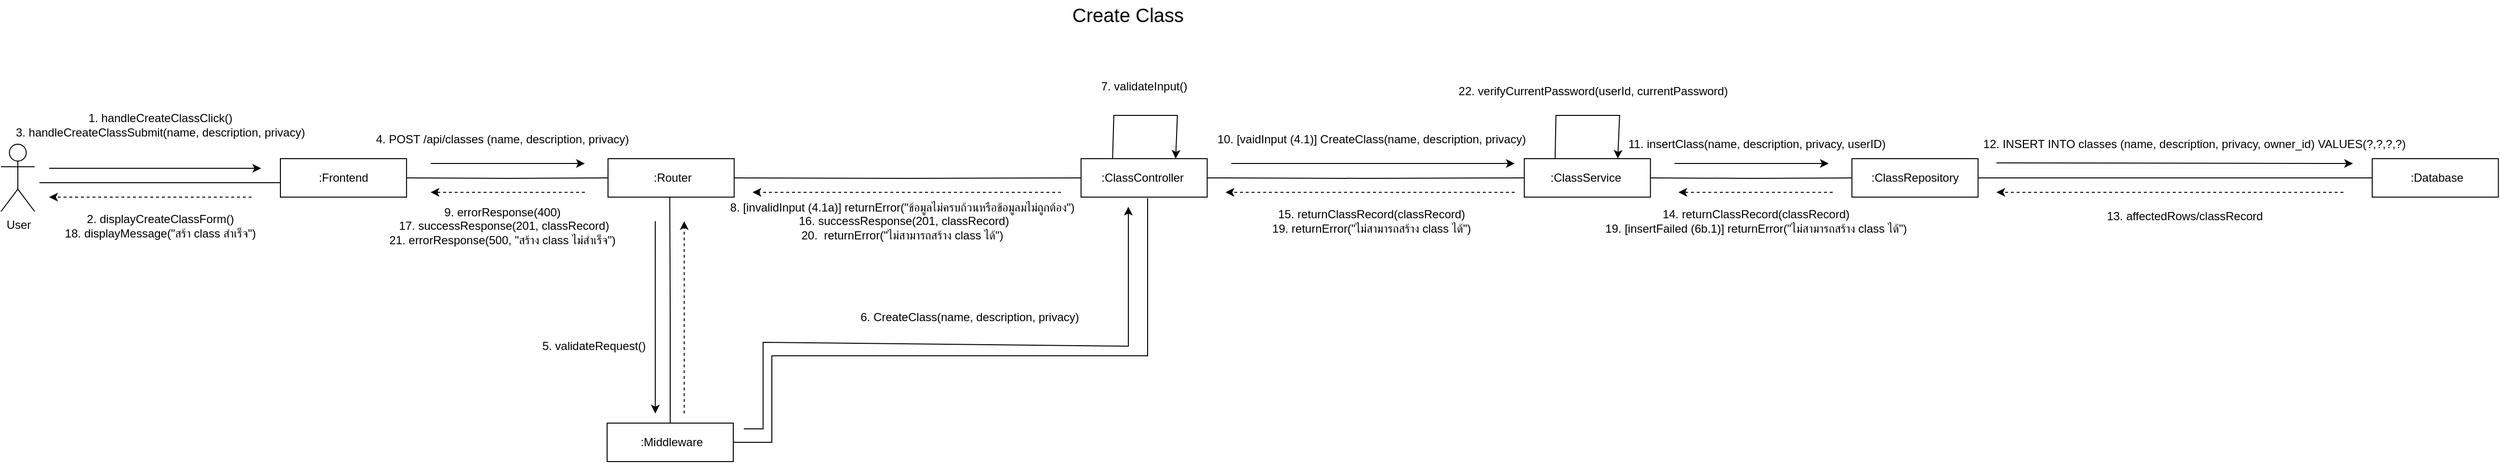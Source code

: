 <mxfile version="20.5.3" type="embed"><diagram id="23iRSUPoRavnBvh4doch" name="Page-1"><mxGraphModel dx="226" dy="-565" grid="1" gridSize="10" guides="1" tooltips="1" connect="1" arrows="1" fold="1" page="1" pageScale="1" pageWidth="827" pageHeight="1169" math="0" shadow="0"><root><mxCell id="0"/><mxCell id="1" parent="0"/><mxCell id="54" style="edgeStyle=orthogonalEdgeStyle;rounded=0;orthogonalLoop=1;jettySize=auto;html=1;entryX=0;entryY=0.5;entryDx=0;entryDy=0;endArrow=none;startFill=0;" edge="1" parent="1"><mxGeometry relative="1" as="geometry"><mxPoint x="720" y="1670" as="sourcePoint"/><mxPoint x="970" y="1670" as="targetPoint"/></mxGeometry></mxCell><mxCell id="55" value="User" style="shape=umlActor;verticalLabelPosition=bottom;verticalAlign=top;html=1;outlineConnect=0;" vertex="1" parent="1"><mxGeometry x="680" y="1630" width="35" height="70" as="geometry"/></mxCell><mxCell id="56" value=":Frontend" style="rounded=0;whiteSpace=wrap;html=1;" vertex="1" parent="1"><mxGeometry x="970" y="1645" width="130.91" height="40" as="geometry"/></mxCell><mxCell id="57" value="" style="endArrow=classic;html=1;rounded=0;" edge="1" parent="1"><mxGeometry width="50" height="50" relative="1" as="geometry"><mxPoint x="730" y="1655" as="sourcePoint"/><mxPoint x="950" y="1655" as="targetPoint"/></mxGeometry></mxCell><mxCell id="58" value="" style="endArrow=classic;html=1;rounded=0;dashed=1;" edge="1" parent="1"><mxGeometry width="50" height="50" relative="1" as="geometry"><mxPoint x="940" y="1685" as="sourcePoint"/><mxPoint x="730" y="1685" as="targetPoint"/></mxGeometry></mxCell><mxCell id="59" value="&amp;nbsp;:Router" style="rounded=0;whiteSpace=wrap;html=1;" vertex="1" parent="1"><mxGeometry x="1310" y="1645" width="130.91" height="40" as="geometry"/></mxCell><mxCell id="60" style="edgeStyle=orthogonalEdgeStyle;rounded=0;orthogonalLoop=1;jettySize=auto;html=1;entryX=0;entryY=0.5;entryDx=0;entryDy=0;endArrow=none;startFill=0;" edge="1" parent="1" target="59"><mxGeometry relative="1" as="geometry"><mxPoint x="1100.91" y="1665" as="sourcePoint"/><mxPoint x="1305.91" y="1665" as="targetPoint"/></mxGeometry></mxCell><mxCell id="61" value="" style="endArrow=classic;html=1;rounded=0;" edge="1" parent="1"><mxGeometry width="50" height="50" relative="1" as="geometry"><mxPoint x="1125.91" y="1650" as="sourcePoint"/><mxPoint x="1285.91" y="1650" as="targetPoint"/></mxGeometry></mxCell><mxCell id="62" value="&amp;nbsp;" style="text;whiteSpace=wrap;html=1;" vertex="1" parent="1"><mxGeometry x="1210" y="1630" width="40" height="40" as="geometry"/></mxCell><mxCell id="63" value=":ClassController&amp;nbsp;" style="rounded=0;whiteSpace=wrap;html=1;" vertex="1" parent="1"><mxGeometry x="1800.91" y="1645" width="130.91" height="40" as="geometry"/></mxCell><mxCell id="64" style="edgeStyle=orthogonalEdgeStyle;rounded=0;orthogonalLoop=1;jettySize=auto;html=1;entryX=0;entryY=0.5;entryDx=0;entryDy=0;endArrow=none;startFill=0;" edge="1" parent="1" target="63"><mxGeometry relative="1" as="geometry"><mxPoint x="1440.91" y="1665" as="sourcePoint"/><mxPoint x="1645.91" y="1665" as="targetPoint"/></mxGeometry></mxCell><mxCell id="65" value="" style="endArrow=classic;html=1;rounded=0;dashed=1;" edge="1" parent="1"><mxGeometry width="50" height="50" relative="1" as="geometry"><mxPoint x="1780" y="1680" as="sourcePoint"/><mxPoint x="1460" y="1680" as="targetPoint"/></mxGeometry></mxCell><mxCell id="66" value=":ClassService&amp;nbsp;" style="rounded=0;whiteSpace=wrap;html=1;" vertex="1" parent="1"><mxGeometry x="2260.91" y="1645" width="130.91" height="40" as="geometry"/></mxCell><mxCell id="67" style="edgeStyle=orthogonalEdgeStyle;rounded=0;orthogonalLoop=1;jettySize=auto;html=1;entryX=0;entryY=0.5;entryDx=0;entryDy=0;endArrow=none;startFill=0;" edge="1" parent="1" target="66"><mxGeometry relative="1" as="geometry"><mxPoint x="1931.82" y="1665" as="sourcePoint"/><mxPoint x="2136.82" y="1665" as="targetPoint"/></mxGeometry></mxCell><mxCell id="68" value="" style="endArrow=classic;html=1;rounded=0;" edge="1" parent="1"><mxGeometry width="50" height="50" relative="1" as="geometry"><mxPoint x="1956.82" y="1650" as="sourcePoint"/><mxPoint x="2250.91" y="1650" as="targetPoint"/></mxGeometry></mxCell><mxCell id="69" value="" style="endArrow=classic;html=1;rounded=0;dashed=1;" edge="1" parent="1"><mxGeometry width="50" height="50" relative="1" as="geometry"><mxPoint x="2250.91" y="1680" as="sourcePoint"/><mxPoint x="1950.91" y="1680" as="targetPoint"/></mxGeometry></mxCell><mxCell id="70" style="edgeStyle=orthogonalEdgeStyle;rounded=0;orthogonalLoop=1;jettySize=auto;html=1;endArrow=none;startFill=0;" edge="1" parent="1" source="71" target="76"><mxGeometry relative="1" as="geometry"/></mxCell><mxCell id="71" value=":ClassRepository" style="rounded=0;whiteSpace=wrap;html=1;" vertex="1" parent="1"><mxGeometry x="2600.91" y="1645" width="130.91" height="40" as="geometry"/></mxCell><mxCell id="72" style="edgeStyle=orthogonalEdgeStyle;rounded=0;orthogonalLoop=1;jettySize=auto;html=1;entryX=0;entryY=0.5;entryDx=0;entryDy=0;endArrow=none;startFill=0;" edge="1" parent="1" target="71"><mxGeometry relative="1" as="geometry"><mxPoint x="2391.82" y="1665" as="sourcePoint"/><mxPoint x="2596.82" y="1665" as="targetPoint"/></mxGeometry></mxCell><mxCell id="73" value="" style="endArrow=classic;html=1;rounded=0;" edge="1" parent="1"><mxGeometry width="50" height="50" relative="1" as="geometry"><mxPoint x="2416.82" y="1650" as="sourcePoint"/><mxPoint x="2576.82" y="1650" as="targetPoint"/></mxGeometry></mxCell><mxCell id="74" value="" style="endArrow=classic;html=1;rounded=0;dashed=1;" edge="1" parent="1"><mxGeometry width="50" height="50" relative="1" as="geometry"><mxPoint x="2580.91" y="1680" as="sourcePoint"/><mxPoint x="2420.91" y="1680" as="targetPoint"/></mxGeometry></mxCell><mxCell id="75" value="4. POST /api/classes (name, description, privacy)" style="text;html=1;align=center;verticalAlign=middle;resizable=0;points=[];autosize=1;strokeColor=none;fillColor=none;" vertex="1" parent="1"><mxGeometry x="1055" y="1610" width="290" height="30" as="geometry"/></mxCell><mxCell id="76" value="&amp;nbsp;:Database" style="rounded=0;whiteSpace=wrap;html=1;" vertex="1" parent="1"><mxGeometry x="3140.91" y="1645" width="130.91" height="40" as="geometry"/></mxCell><mxCell id="77" value="Create Class&amp;nbsp;" style="text;html=1;align=center;verticalAlign=middle;whiteSpace=wrap;rounded=0;fontSize=20;" vertex="1" parent="1"><mxGeometry x="1680" y="1480" width="345" height="30" as="geometry"/></mxCell><mxCell id="78" value="1. handleCreateClassClick()&lt;div&gt;3. handleCreateClassSubmit(name, description, privacy)&lt;/div&gt;" style="text;html=1;align=center;verticalAlign=middle;resizable=0;points=[];autosize=1;strokeColor=none;fillColor=none;" vertex="1" parent="1"><mxGeometry x="685" y="1590" width="320" height="40" as="geometry"/></mxCell><mxCell id="79" value="" style="endArrow=classic;html=1;rounded=0;dashed=1;" edge="1" parent="1"><mxGeometry width="50" height="50" relative="1" as="geometry"><mxPoint x="1285.91" y="1680" as="sourcePoint"/><mxPoint x="1125.91" y="1680" as="targetPoint"/></mxGeometry></mxCell><mxCell id="80" value="" style="endArrow=classic;html=1;rounded=0;" edge="1" parent="1"><mxGeometry width="50" height="50" relative="1" as="geometry"><mxPoint x="2750.91" y="1649.38" as="sourcePoint"/><mxPoint x="3120.91" y="1650" as="targetPoint"/></mxGeometry></mxCell><mxCell id="81" value="" style="endArrow=classic;html=1;rounded=0;dashed=1;" edge="1" parent="1"><mxGeometry width="50" height="50" relative="1" as="geometry"><mxPoint x="3110.91" y="1680" as="sourcePoint"/><mxPoint x="2750.91" y="1680" as="targetPoint"/></mxGeometry></mxCell><mxCell id="82" value="&amp;nbsp;" style="text;html=1;align=center;verticalAlign=middle;resizable=0;points=[];autosize=1;strokeColor=none;fillColor=none;" vertex="1" parent="1"><mxGeometry x="1540" y="1695" width="30" height="30" as="geometry"/></mxCell><mxCell id="83" value="9. errorResponse(400)&lt;div&gt;&amp;nbsp;17. successResponse(201, classRecord)&lt;/div&gt;&lt;div&gt;21. errorResponse(500, &quot;สร้าง class ไม่สำเร็จ&quot;)&lt;/div&gt;" style="text;html=1;align=center;verticalAlign=middle;resizable=0;points=[];autosize=1;strokeColor=none;fillColor=none;" vertex="1" parent="1"><mxGeometry x="1065" y="1685" width="270" height="60" as="geometry"/></mxCell><mxCell id="84" value="2. displayCreateClassForm()&lt;div&gt;18. displayMessage(&quot;สร้า class สำเร็จ&quot;)&lt;/div&gt;" style="text;html=1;align=center;verticalAlign=middle;resizable=0;points=[];autosize=1;strokeColor=none;fillColor=none;" vertex="1" parent="1"><mxGeometry x="730" y="1695" width="230" height="40" as="geometry"/></mxCell><mxCell id="85" style="edgeStyle=orthogonalEdgeStyle;rounded=0;orthogonalLoop=1;jettySize=auto;html=1;entryX=0.5;entryY=1;entryDx=0;entryDy=0;endArrow=none;startFill=0;" edge="1" parent="1" source="86"><mxGeometry relative="1" as="geometry"><mxPoint x="1374.09" y="1685" as="targetPoint"/></mxGeometry></mxCell><mxCell id="86" value="&amp;nbsp;:Middleware" style="rounded=0;whiteSpace=wrap;html=1;" vertex="1" parent="1"><mxGeometry x="1309.09" y="1920" width="130.91" height="40" as="geometry"/></mxCell><mxCell id="87" value="" style="endArrow=classic;html=1;rounded=0;" edge="1" parent="1"><mxGeometry width="50" height="50" relative="1" as="geometry"><mxPoint x="1359" y="1710" as="sourcePoint"/><mxPoint x="1359.09" y="1910" as="targetPoint"/></mxGeometry></mxCell><mxCell id="88" value="" style="endArrow=classic;html=1;rounded=0;dashed=1;" edge="1" parent="1"><mxGeometry width="50" height="50" relative="1" as="geometry"><mxPoint x="1389.09" y="1910" as="sourcePoint"/><mxPoint x="1389.09" y="1710" as="targetPoint"/></mxGeometry></mxCell><mxCell id="89" value="5. validateRequest()" style="text;html=1;align=center;verticalAlign=middle;resizable=0;points=[];autosize=1;strokeColor=none;fillColor=none;" vertex="1" parent="1"><mxGeometry x="1230" y="1825" width="130" height="30" as="geometry"/></mxCell><mxCell id="90" value="" style="endArrow=classic;html=1;rounded=0;exitX=0.25;exitY=0;exitDx=0;exitDy=0;entryX=0.75;entryY=0;entryDx=0;entryDy=0;" edge="1" parent="1" source="63" target="63"><mxGeometry width="50" height="50" relative="1" as="geometry"><mxPoint x="1800.91" y="1620" as="sourcePoint"/><mxPoint x="1930.91" y="1600" as="targetPoint"/><Array as="points"><mxPoint x="1834.65" y="1610"/><mxPoint x="1834.91" y="1600"/><mxPoint x="1900.91" y="1600"/></Array></mxGeometry></mxCell><mxCell id="91" value="7. validateInput()" style="text;html=1;align=center;verticalAlign=middle;resizable=0;points=[];autosize=1;strokeColor=none;fillColor=none;" vertex="1" parent="1"><mxGeometry x="1811.37" y="1555" width="110" height="30" as="geometry"/></mxCell><mxCell id="92" value="8. [invalidInput (4.1a)] returnError(&quot;ข้อมูลไม่ครบถ้วนหรือข้อมูลมไม่ถูกต้อง&quot;)&lt;div&gt;&amp;nbsp;16. successResponse(201, classRecord)&lt;/div&gt;&lt;div&gt;20.&amp;nbsp;&lt;span style=&quot;background-color: transparent; color: light-dark(rgb(0, 0, 0), rgb(255, 255, 255));&quot;&gt;&amp;nbsp;returnError(&quot;ไม่สามารถสร้าง class ได้&quot;)&lt;/span&gt;&lt;/div&gt;" style="text;html=1;align=center;verticalAlign=middle;resizable=0;points=[];autosize=1;strokeColor=none;fillColor=none;" vertex="1" parent="1"><mxGeometry x="1415" y="1680" width="400" height="60" as="geometry"/></mxCell><mxCell id="93" style="edgeStyle=orthogonalEdgeStyle;rounded=0;orthogonalLoop=1;jettySize=auto;html=1;endArrow=none;startFill=0;exitX=1;exitY=0.5;exitDx=0;exitDy=0;" edge="1" parent="1" source="86"><mxGeometry relative="1" as="geometry"><mxPoint x="1870" y="1686" as="targetPoint"/><mxPoint x="1545.21" y="1975" as="sourcePoint"/><Array as="points"><mxPoint x="1480" y="1940"/><mxPoint x="1480" y="1850"/><mxPoint x="1870" y="1850"/><mxPoint x="1870" y="1686"/></Array></mxGeometry></mxCell><mxCell id="94" value="6. CreateClass(name, description, privacy)" style="text;html=1;align=center;verticalAlign=middle;resizable=0;points=[];autosize=1;strokeColor=none;fillColor=none;" vertex="1" parent="1"><mxGeometry x="1560" y="1795" width="250" height="30" as="geometry"/></mxCell><mxCell id="95" value="&amp;nbsp;" style="text;html=1;align=center;verticalAlign=middle;resizable=0;points=[];autosize=1;strokeColor=none;fillColor=none;" vertex="1" parent="1"><mxGeometry x="2086.82" y="1610" width="30" height="30" as="geometry"/></mxCell><mxCell id="96" value="11. insertClass(name, description, privacy, userID)" style="text;html=1;align=center;verticalAlign=middle;resizable=0;points=[];autosize=1;strokeColor=none;fillColor=none;" vertex="1" parent="1"><mxGeometry x="2356.82" y="1615" width="290" height="30" as="geometry"/></mxCell><mxCell id="97" value="12. INSERT INTO classes (name, description, privacy, owner_id) VALUES(?,?,?,?)" style="text;html=1;align=center;verticalAlign=middle;resizable=0;points=[];autosize=1;strokeColor=none;fillColor=none;" vertex="1" parent="1"><mxGeometry x="2725.91" y="1615" width="460" height="30" as="geometry"/></mxCell><mxCell id="98" value="13. affectedRows/classRecord" style="text;html=1;align=center;verticalAlign=middle;resizable=0;points=[];autosize=1;strokeColor=none;fillColor=none;" vertex="1" parent="1"><mxGeometry x="2850.91" y="1690" width="190" height="30" as="geometry"/></mxCell><mxCell id="99" value="14. returnClassRecord(classRecord)&lt;div&gt;19. [insertFailed (6b.1)] returnError(&quot;ไม่สามารถสร้าง class ได้&quot;)&lt;/div&gt;" style="text;html=1;align=center;verticalAlign=middle;resizable=0;points=[];autosize=1;strokeColor=none;fillColor=none;" vertex="1" parent="1"><mxGeometry x="2325.91" y="1690" width="350" height="40" as="geometry"/></mxCell><mxCell id="100" value="15. returnClassRecord(classRecord)&lt;div&gt;19. returnError(&quot;ไม่สามารถสร้าง class ได้&quot;)&lt;/div&gt;" style="text;html=1;align=center;verticalAlign=middle;resizable=0;points=[];autosize=1;strokeColor=none;fillColor=none;" vertex="1" parent="1"><mxGeometry x="1981.82" y="1690" width="240" height="40" as="geometry"/></mxCell><mxCell id="101" value="10. [vaidInput (4.1)] CreateClass(name, description, privacy)" style="text;html=1;align=center;verticalAlign=middle;resizable=0;points=[];autosize=1;strokeColor=none;fillColor=none;" vertex="1" parent="1"><mxGeometry x="1931.82" y="1610" width="340" height="30" as="geometry"/></mxCell><mxCell id="102" value="" style="endArrow=classic;html=1;rounded=0;" edge="1" parent="1"><mxGeometry width="50" height="50" relative="1" as="geometry"><mxPoint x="1450.91" y="1926" as="sourcePoint"/><mxPoint x="1850" y="1695" as="targetPoint"/><Array as="points"><mxPoint x="1470.91" y="1926"/><mxPoint x="1470.91" y="1836"/><mxPoint x="1850" y="1840"/><mxPoint x="1850" y="1760"/></Array></mxGeometry></mxCell><mxCell id="103" value="" style="endArrow=classic;html=1;rounded=0;exitX=0.25;exitY=0;exitDx=0;exitDy=0;entryX=0.75;entryY=0;entryDx=0;entryDy=0;" edge="1" parent="1"><mxGeometry width="50" height="50" relative="1" as="geometry"><mxPoint x="2292.91" y="1645" as="sourcePoint"/><mxPoint x="2357.91" y="1645" as="targetPoint"/><Array as="points"><mxPoint x="2293.56" y="1610"/><mxPoint x="2293.82" y="1600"/><mxPoint x="2359.82" y="1600"/></Array></mxGeometry></mxCell><mxCell id="104" value="22. verifyCurrentPassword(userId, currentPassword)" style="text;html=1;align=center;verticalAlign=middle;resizable=0;points=[];autosize=1;strokeColor=none;fillColor=none;" vertex="1" parent="1"><mxGeometry x="2181.82" y="1560" width="300" height="30" as="geometry"/></mxCell></root></mxGraphModel></diagram></mxfile>